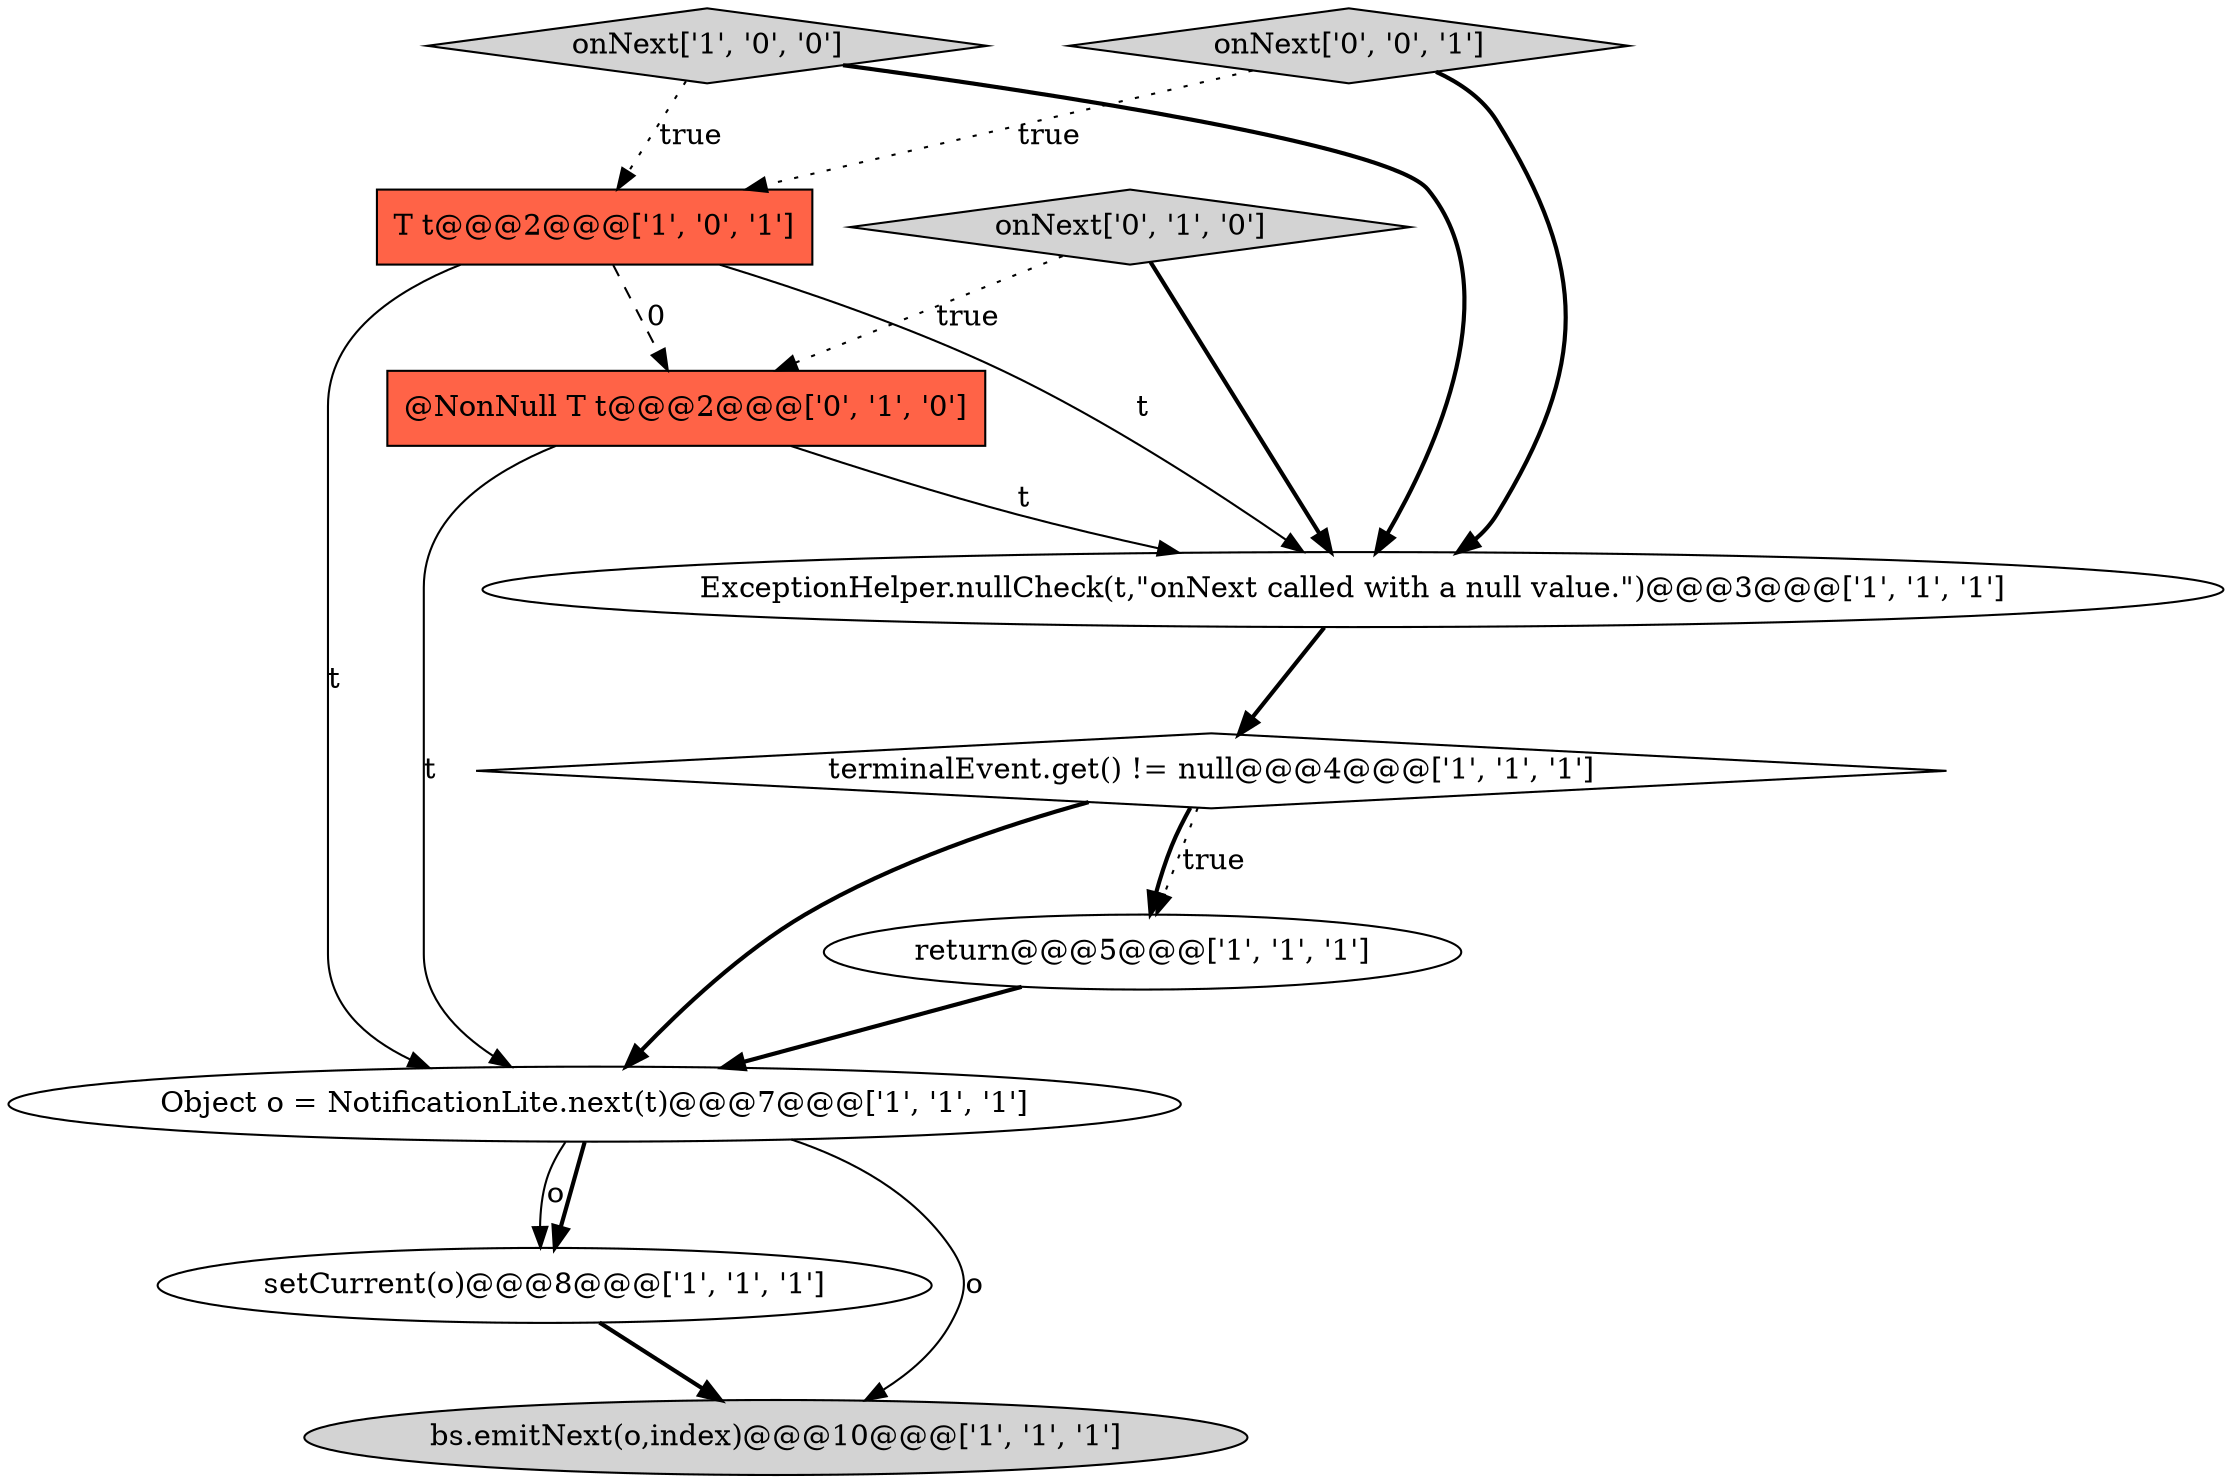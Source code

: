 digraph {
10 [style = filled, label = "onNext['0', '0', '1']", fillcolor = lightgray, shape = diamond image = "AAA0AAABBB3BBB"];
4 [style = filled, label = "ExceptionHelper.nullCheck(t,\"onNext called with a null value.\")@@@3@@@['1', '1', '1']", fillcolor = white, shape = ellipse image = "AAA0AAABBB1BBB"];
3 [style = filled, label = "Object o = NotificationLite.next(t)@@@7@@@['1', '1', '1']", fillcolor = white, shape = ellipse image = "AAA0AAABBB1BBB"];
0 [style = filled, label = "return@@@5@@@['1', '1', '1']", fillcolor = white, shape = ellipse image = "AAA0AAABBB1BBB"];
8 [style = filled, label = "onNext['0', '1', '0']", fillcolor = lightgray, shape = diamond image = "AAA0AAABBB2BBB"];
2 [style = filled, label = "terminalEvent.get() != null@@@4@@@['1', '1', '1']", fillcolor = white, shape = diamond image = "AAA0AAABBB1BBB"];
6 [style = filled, label = "setCurrent(o)@@@8@@@['1', '1', '1']", fillcolor = white, shape = ellipse image = "AAA0AAABBB1BBB"];
1 [style = filled, label = "bs.emitNext(o,index)@@@10@@@['1', '1', '1']", fillcolor = lightgray, shape = ellipse image = "AAA0AAABBB1BBB"];
7 [style = filled, label = "T t@@@2@@@['1', '0', '1']", fillcolor = tomato, shape = box image = "AAA0AAABBB1BBB"];
9 [style = filled, label = "@NonNull T t@@@2@@@['0', '1', '0']", fillcolor = tomato, shape = box image = "AAA1AAABBB2BBB"];
5 [style = filled, label = "onNext['1', '0', '0']", fillcolor = lightgray, shape = diamond image = "AAA0AAABBB1BBB"];
7->4 [style = solid, label="t"];
2->0 [style = bold, label=""];
7->3 [style = solid, label="t"];
9->3 [style = solid, label="t"];
2->0 [style = dotted, label="true"];
7->9 [style = dashed, label="0"];
3->1 [style = solid, label="o"];
0->3 [style = bold, label=""];
10->4 [style = bold, label=""];
5->7 [style = dotted, label="true"];
10->7 [style = dotted, label="true"];
3->6 [style = bold, label=""];
6->1 [style = bold, label=""];
8->4 [style = bold, label=""];
9->4 [style = solid, label="t"];
2->3 [style = bold, label=""];
5->4 [style = bold, label=""];
4->2 [style = bold, label=""];
3->6 [style = solid, label="o"];
8->9 [style = dotted, label="true"];
}
